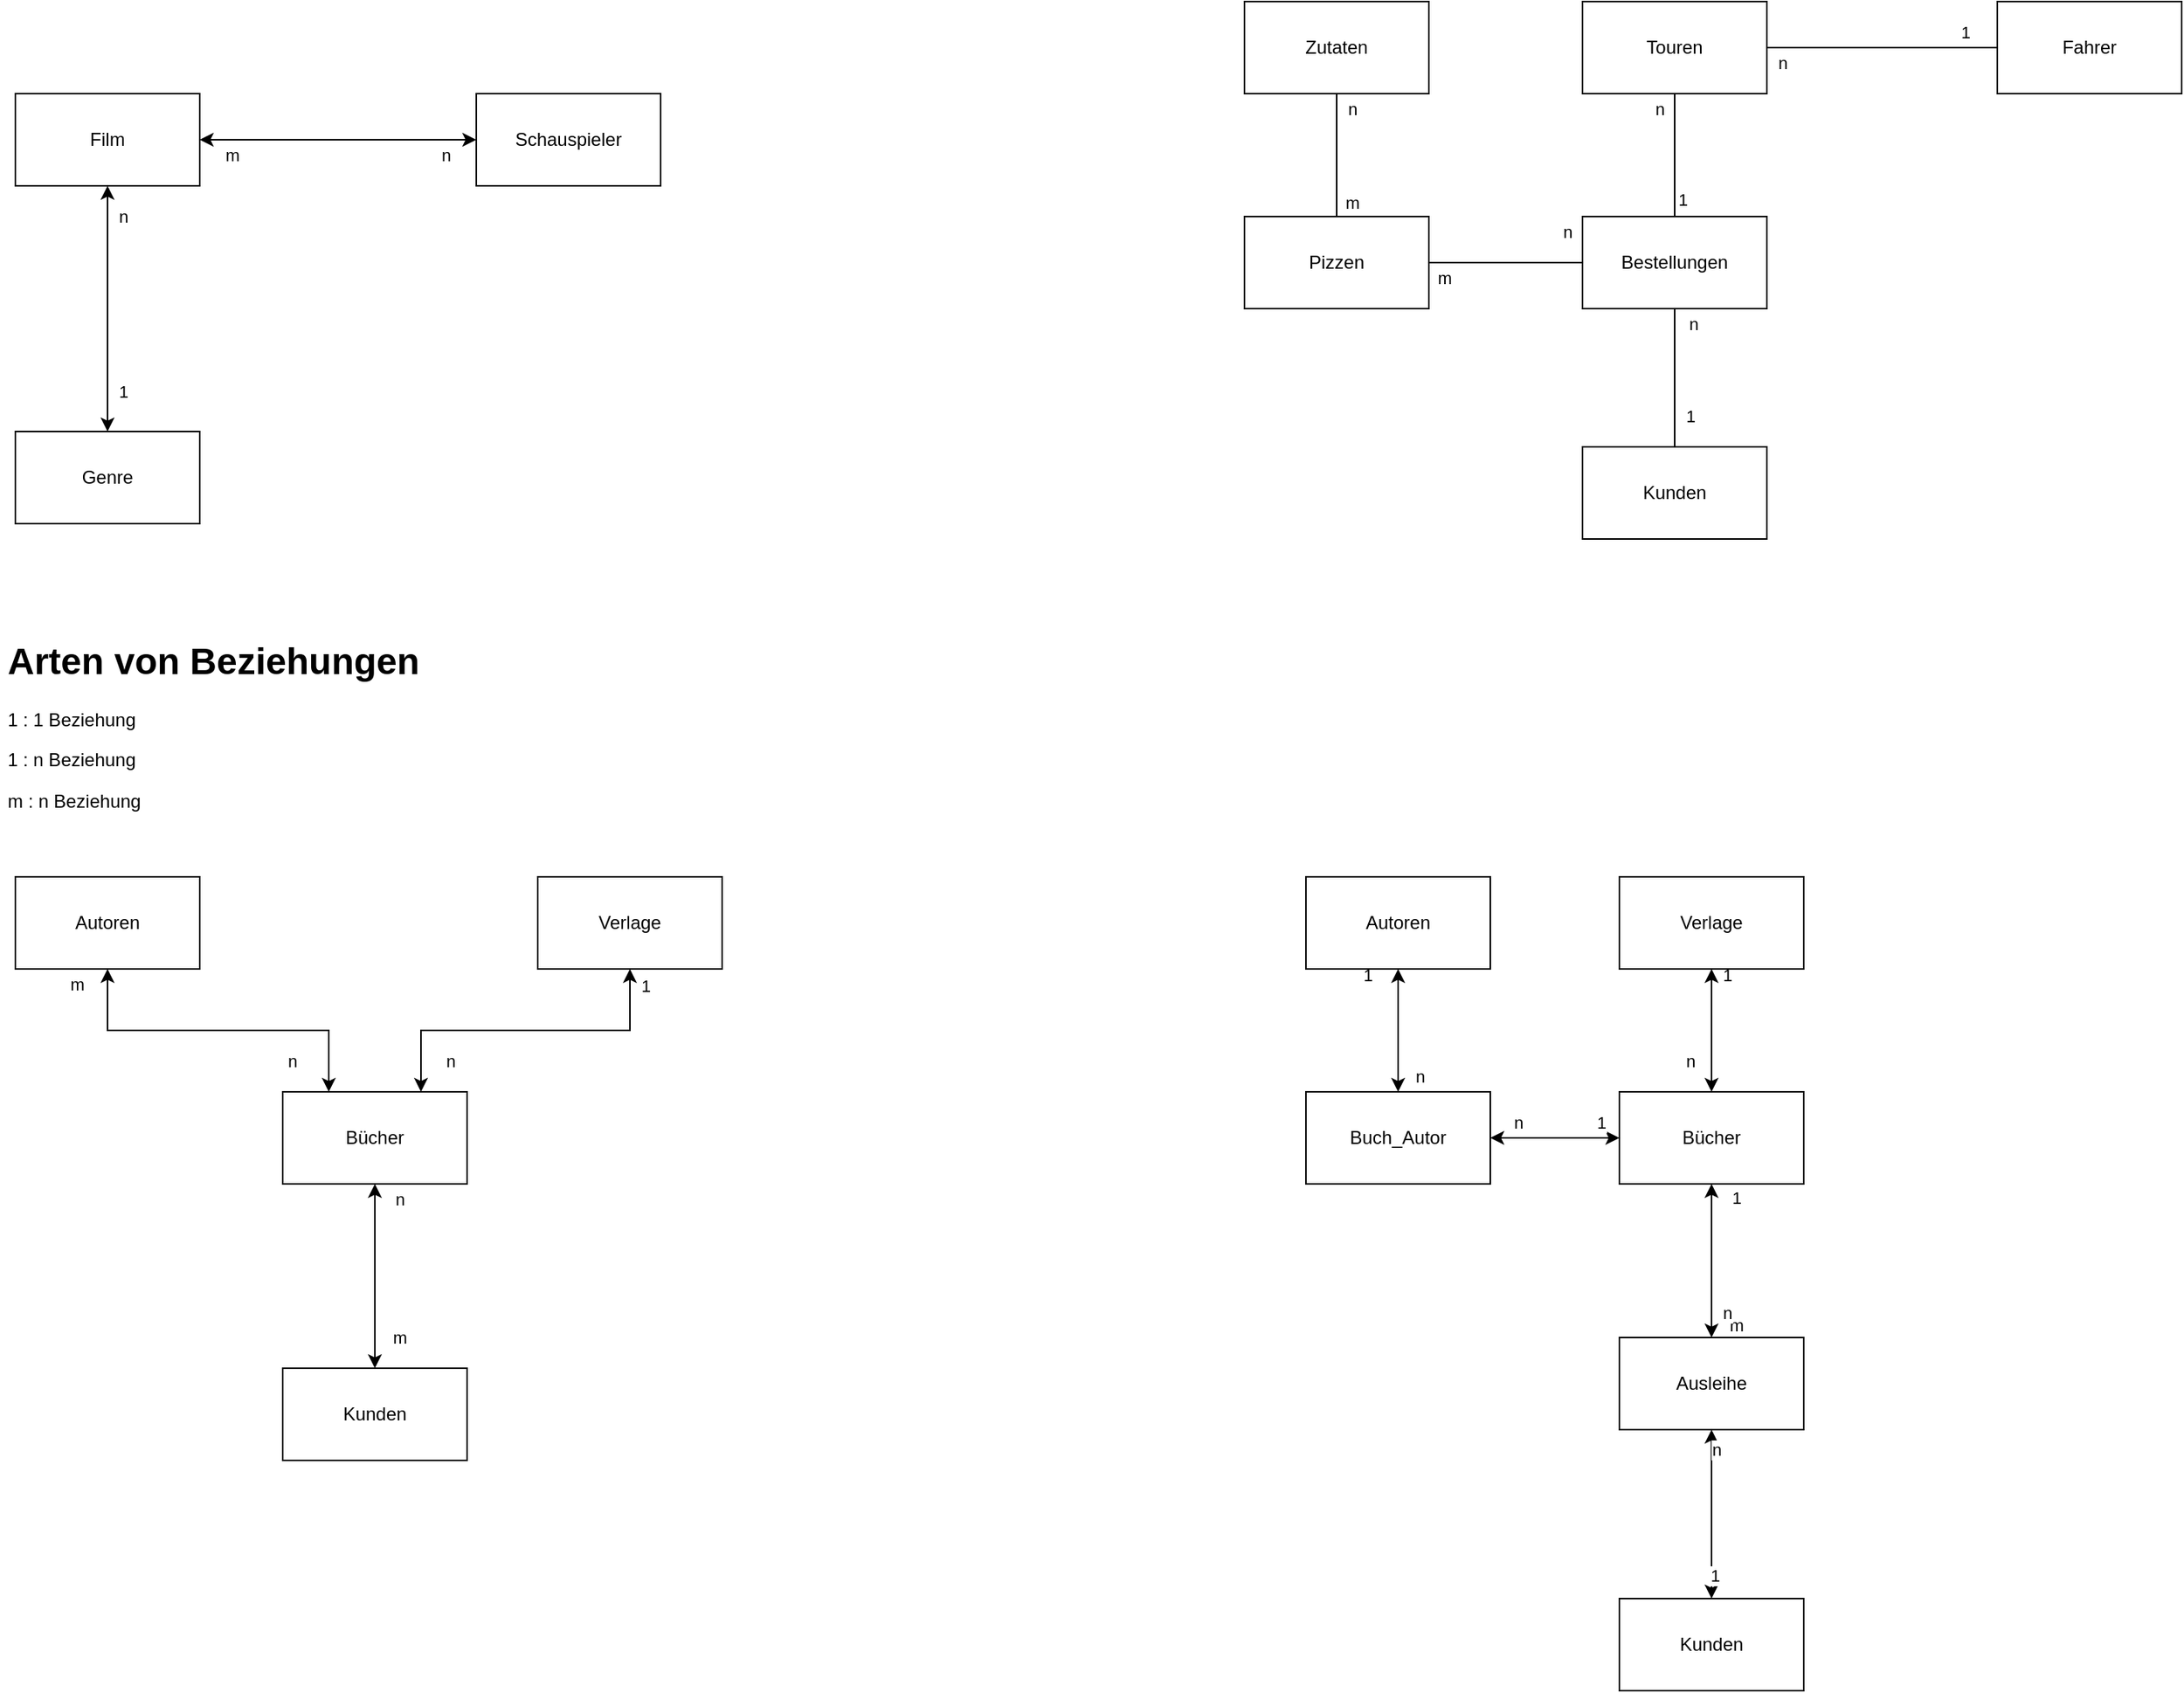 <mxfile version="21.1.2" type="device">
  <diagram name="Seite-1" id="s6zwPOkHVIaQKdSOuICa">
    <mxGraphModel dx="1434" dy="774" grid="1" gridSize="10" guides="1" tooltips="1" connect="1" arrows="1" fold="1" page="1" pageScale="1" pageWidth="827" pageHeight="1169" math="0" shadow="0">
      <root>
        <mxCell id="0" />
        <mxCell id="1" parent="0" />
        <mxCell id="IYP4boaDb1MK-Y9kAv3H-1" value="Film" style="rounded=0;whiteSpace=wrap;html=1;" vertex="1" parent="1">
          <mxGeometry x="90" y="90" width="120" height="60" as="geometry" />
        </mxCell>
        <mxCell id="IYP4boaDb1MK-Y9kAv3H-2" value="Genre" style="rounded=0;whiteSpace=wrap;html=1;" vertex="1" parent="1">
          <mxGeometry x="90" y="310" width="120" height="60" as="geometry" />
        </mxCell>
        <mxCell id="IYP4boaDb1MK-Y9kAv3H-3" value="Schauspieler" style="rounded=0;whiteSpace=wrap;html=1;" vertex="1" parent="1">
          <mxGeometry x="390" y="90" width="120" height="60" as="geometry" />
        </mxCell>
        <mxCell id="IYP4boaDb1MK-Y9kAv3H-10" value="&lt;h1&gt;Arten von Beziehungen&lt;br&gt;&lt;/h1&gt;&lt;p&gt;1 : 1 Beziehung&lt;/p&gt;&lt;p&gt;1 : n Beziehung&lt;/p&gt;&lt;p&gt;m : n Beziehung&lt;br&gt;&lt;/p&gt;" style="text;html=1;strokeColor=none;fillColor=none;spacing=5;spacingTop=-20;whiteSpace=wrap;overflow=hidden;rounded=0;" vertex="1" parent="1">
          <mxGeometry x="80" y="440" width="520" height="130" as="geometry" />
        </mxCell>
        <mxCell id="IYP4boaDb1MK-Y9kAv3H-17" value="" style="endArrow=classic;startArrow=classic;html=1;rounded=0;exitX=0.5;exitY=0;exitDx=0;exitDy=0;entryX=0.5;entryY=1;entryDx=0;entryDy=0;" edge="1" parent="1" source="IYP4boaDb1MK-Y9kAv3H-2" target="IYP4boaDb1MK-Y9kAv3H-1">
          <mxGeometry width="50" height="50" relative="1" as="geometry">
            <mxPoint x="390" y="390" as="sourcePoint" />
            <mxPoint x="440" y="340" as="targetPoint" />
          </mxGeometry>
        </mxCell>
        <mxCell id="IYP4boaDb1MK-Y9kAv3H-19" value="n" style="edgeLabel;html=1;align=center;verticalAlign=middle;resizable=0;points=[];" vertex="1" connectable="0" parent="IYP4boaDb1MK-Y9kAv3H-17">
          <mxGeometry x="0.75" relative="1" as="geometry">
            <mxPoint x="10" as="offset" />
          </mxGeometry>
        </mxCell>
        <mxCell id="IYP4boaDb1MK-Y9kAv3H-20" value="1" style="edgeLabel;html=1;align=center;verticalAlign=middle;resizable=0;points=[];" vertex="1" connectable="0" parent="IYP4boaDb1MK-Y9kAv3H-17">
          <mxGeometry x="-0.675" y="-1" relative="1" as="geometry">
            <mxPoint x="9" as="offset" />
          </mxGeometry>
        </mxCell>
        <mxCell id="IYP4boaDb1MK-Y9kAv3H-18" value="" style="endArrow=classic;startArrow=classic;html=1;rounded=0;exitX=1;exitY=0.5;exitDx=0;exitDy=0;entryX=0;entryY=0.5;entryDx=0;entryDy=0;" edge="1" parent="1" source="IYP4boaDb1MK-Y9kAv3H-1" target="IYP4boaDb1MK-Y9kAv3H-3">
          <mxGeometry width="50" height="50" relative="1" as="geometry">
            <mxPoint x="390" y="390" as="sourcePoint" />
            <mxPoint x="440" y="340" as="targetPoint" />
          </mxGeometry>
        </mxCell>
        <mxCell id="IYP4boaDb1MK-Y9kAv3H-21" value="n" style="edgeLabel;html=1;align=center;verticalAlign=middle;resizable=0;points=[];" vertex="1" connectable="0" parent="IYP4boaDb1MK-Y9kAv3H-18">
          <mxGeometry x="0.778" relative="1" as="geometry">
            <mxPoint y="10" as="offset" />
          </mxGeometry>
        </mxCell>
        <mxCell id="IYP4boaDb1MK-Y9kAv3H-22" value="m" style="edgeLabel;html=1;align=center;verticalAlign=middle;resizable=0;points=[];" vertex="1" connectable="0" parent="IYP4boaDb1MK-Y9kAv3H-18">
          <mxGeometry x="-0.767" relative="1" as="geometry">
            <mxPoint y="10" as="offset" />
          </mxGeometry>
        </mxCell>
        <mxCell id="IYP4boaDb1MK-Y9kAv3H-28" value="n" style="edgeStyle=orthogonalEdgeStyle;rounded=0;orthogonalLoop=1;jettySize=auto;html=1;exitX=0.5;exitY=1;exitDx=0;exitDy=0;entryX=0.5;entryY=0;entryDx=0;entryDy=0;startArrow=classic;startFill=1;" edge="1" parent="1" source="IYP4boaDb1MK-Y9kAv3H-23" target="IYP4boaDb1MK-Y9kAv3H-26">
          <mxGeometry x="-0.833" y="16" relative="1" as="geometry">
            <mxPoint as="offset" />
          </mxGeometry>
        </mxCell>
        <mxCell id="IYP4boaDb1MK-Y9kAv3H-35" value="m" style="edgeLabel;html=1;align=center;verticalAlign=middle;resizable=0;points=[];" vertex="1" connectable="0" parent="IYP4boaDb1MK-Y9kAv3H-28">
          <mxGeometry x="-0.183" y="-1" relative="1" as="geometry">
            <mxPoint x="17" y="51" as="offset" />
          </mxGeometry>
        </mxCell>
        <mxCell id="IYP4boaDb1MK-Y9kAv3H-23" value="Bücher" style="rounded=0;whiteSpace=wrap;html=1;" vertex="1" parent="1">
          <mxGeometry x="264" y="740" width="120" height="60" as="geometry" />
        </mxCell>
        <mxCell id="IYP4boaDb1MK-Y9kAv3H-33" value="m" style="edgeStyle=orthogonalEdgeStyle;rounded=0;orthogonalLoop=1;jettySize=auto;html=1;exitX=0.5;exitY=1;exitDx=0;exitDy=0;entryX=0.25;entryY=0;entryDx=0;entryDy=0;startArrow=classic;startFill=1;" edge="1" parent="1" source="IYP4boaDb1MK-Y9kAv3H-24" target="IYP4boaDb1MK-Y9kAv3H-23">
          <mxGeometry x="-0.911" y="-20" relative="1" as="geometry">
            <mxPoint as="offset" />
          </mxGeometry>
        </mxCell>
        <mxCell id="IYP4boaDb1MK-Y9kAv3H-34" value="n" style="edgeLabel;html=1;align=center;verticalAlign=middle;resizable=0;points=[];" vertex="1" connectable="0" parent="IYP4boaDb1MK-Y9kAv3H-33">
          <mxGeometry x="0.286" y="-2" relative="1" as="geometry">
            <mxPoint x="16" y="18" as="offset" />
          </mxGeometry>
        </mxCell>
        <mxCell id="IYP4boaDb1MK-Y9kAv3H-24" value="&lt;div&gt;Autoren&lt;/div&gt;" style="rounded=0;whiteSpace=wrap;html=1;" vertex="1" parent="1">
          <mxGeometry x="90" y="600" width="120" height="60" as="geometry" />
        </mxCell>
        <mxCell id="IYP4boaDb1MK-Y9kAv3H-30" value="1" style="edgeStyle=orthogonalEdgeStyle;rounded=0;orthogonalLoop=1;jettySize=auto;html=1;exitX=0.5;exitY=1;exitDx=0;exitDy=0;entryX=0.75;entryY=0;entryDx=0;entryDy=0;startArrow=classic;startFill=1;" edge="1" parent="1" source="IYP4boaDb1MK-Y9kAv3H-25" target="IYP4boaDb1MK-Y9kAv3H-23">
          <mxGeometry x="-0.898" y="10" relative="1" as="geometry">
            <mxPoint as="offset" />
          </mxGeometry>
        </mxCell>
        <mxCell id="IYP4boaDb1MK-Y9kAv3H-31" value="n" style="edgeLabel;html=1;align=center;verticalAlign=middle;resizable=0;points=[];" vertex="1" connectable="0" parent="IYP4boaDb1MK-Y9kAv3H-30">
          <mxGeometry x="-0.255" relative="1" as="geometry">
            <mxPoint x="-77" y="20" as="offset" />
          </mxGeometry>
        </mxCell>
        <mxCell id="IYP4boaDb1MK-Y9kAv3H-25" value="Verlage" style="rounded=0;whiteSpace=wrap;html=1;" vertex="1" parent="1">
          <mxGeometry x="430" y="600" width="120" height="60" as="geometry" />
        </mxCell>
        <mxCell id="IYP4boaDb1MK-Y9kAv3H-26" value="Kunden" style="rounded=0;whiteSpace=wrap;html=1;" vertex="1" parent="1">
          <mxGeometry x="264" y="920" width="120" height="60" as="geometry" />
        </mxCell>
        <mxCell id="IYP4boaDb1MK-Y9kAv3H-37" value="1" style="edgeStyle=orthogonalEdgeStyle;rounded=0;orthogonalLoop=1;jettySize=auto;html=1;exitX=0.5;exitY=1;exitDx=0;exitDy=0;startArrow=classic;startFill=1;" edge="1" parent="1" source="IYP4boaDb1MK-Y9kAv3H-39" target="IYP4boaDb1MK-Y9kAv3H-51">
          <mxGeometry x="-0.833" y="16" relative="1" as="geometry">
            <mxPoint as="offset" />
            <mxPoint x="1120" y="1030" as="targetPoint" />
          </mxGeometry>
        </mxCell>
        <mxCell id="IYP4boaDb1MK-Y9kAv3H-38" value="m" style="edgeLabel;html=1;align=center;verticalAlign=middle;resizable=0;points=[];" vertex="1" connectable="0" parent="IYP4boaDb1MK-Y9kAv3H-37">
          <mxGeometry x="-0.183" y="-1" relative="1" as="geometry">
            <mxPoint x="17" y="51" as="offset" />
          </mxGeometry>
        </mxCell>
        <mxCell id="IYP4boaDb1MK-Y9kAv3H-55" value="n" style="edgeLabel;html=1;align=center;verticalAlign=middle;resizable=0;points=[];" vertex="1" connectable="0" parent="IYP4boaDb1MK-Y9kAv3H-37">
          <mxGeometry x="0.526" relative="1" as="geometry">
            <mxPoint x="10" y="7" as="offset" />
          </mxGeometry>
        </mxCell>
        <mxCell id="IYP4boaDb1MK-Y9kAv3H-39" value="Bücher" style="rounded=0;whiteSpace=wrap;html=1;" vertex="1" parent="1">
          <mxGeometry x="1134" y="740" width="120" height="60" as="geometry" />
        </mxCell>
        <mxCell id="IYP4boaDb1MK-Y9kAv3H-40" value="1" style="edgeStyle=orthogonalEdgeStyle;rounded=0;orthogonalLoop=1;jettySize=auto;html=1;exitX=0.5;exitY=1;exitDx=0;exitDy=0;startArrow=classic;startFill=1;" edge="1" parent="1" source="IYP4boaDb1MK-Y9kAv3H-42" target="IYP4boaDb1MK-Y9kAv3H-47">
          <mxGeometry x="-0.911" y="-20" relative="1" as="geometry">
            <mxPoint as="offset" />
          </mxGeometry>
        </mxCell>
        <mxCell id="IYP4boaDb1MK-Y9kAv3H-41" value="n" style="edgeLabel;html=1;align=center;verticalAlign=middle;resizable=0;points=[];" vertex="1" connectable="0" parent="IYP4boaDb1MK-Y9kAv3H-40">
          <mxGeometry x="0.286" y="-2" relative="1" as="geometry">
            <mxPoint x="16" y="18" as="offset" />
          </mxGeometry>
        </mxCell>
        <mxCell id="IYP4boaDb1MK-Y9kAv3H-42" value="&lt;div&gt;Autoren&lt;/div&gt;" style="rounded=0;whiteSpace=wrap;html=1;" vertex="1" parent="1">
          <mxGeometry x="930" y="600" width="120" height="60" as="geometry" />
        </mxCell>
        <mxCell id="IYP4boaDb1MK-Y9kAv3H-43" value="1" style="edgeStyle=orthogonalEdgeStyle;rounded=0;orthogonalLoop=1;jettySize=auto;html=1;exitX=0.5;exitY=1;exitDx=0;exitDy=0;entryX=0.5;entryY=0;entryDx=0;entryDy=0;startArrow=classic;startFill=1;" edge="1" parent="1" source="IYP4boaDb1MK-Y9kAv3H-45" target="IYP4boaDb1MK-Y9kAv3H-39">
          <mxGeometry x="-0.898" y="10" relative="1" as="geometry">
            <mxPoint as="offset" />
          </mxGeometry>
        </mxCell>
        <mxCell id="IYP4boaDb1MK-Y9kAv3H-44" value="n" style="edgeLabel;html=1;align=center;verticalAlign=middle;resizable=0;points=[];" vertex="1" connectable="0" parent="IYP4boaDb1MK-Y9kAv3H-43">
          <mxGeometry x="-0.255" relative="1" as="geometry">
            <mxPoint x="-14" y="30" as="offset" />
          </mxGeometry>
        </mxCell>
        <mxCell id="IYP4boaDb1MK-Y9kAv3H-45" value="Verlage" style="rounded=0;whiteSpace=wrap;html=1;" vertex="1" parent="1">
          <mxGeometry x="1134" y="600" width="120" height="60" as="geometry" />
        </mxCell>
        <mxCell id="IYP4boaDb1MK-Y9kAv3H-52" style="edgeStyle=orthogonalEdgeStyle;rounded=0;orthogonalLoop=1;jettySize=auto;html=1;exitX=0.5;exitY=0;exitDx=0;exitDy=0;entryX=0.5;entryY=1;entryDx=0;entryDy=0;startArrow=classic;startFill=1;" edge="1" parent="1" source="IYP4boaDb1MK-Y9kAv3H-46" target="IYP4boaDb1MK-Y9kAv3H-51">
          <mxGeometry relative="1" as="geometry" />
        </mxCell>
        <mxCell id="IYP4boaDb1MK-Y9kAv3H-53" value="1" style="edgeLabel;html=1;align=center;verticalAlign=middle;resizable=0;points=[];" vertex="1" connectable="0" parent="IYP4boaDb1MK-Y9kAv3H-52">
          <mxGeometry x="-0.72" y="-2" relative="1" as="geometry">
            <mxPoint as="offset" />
          </mxGeometry>
        </mxCell>
        <mxCell id="IYP4boaDb1MK-Y9kAv3H-54" value="n" style="edgeLabel;html=1;align=center;verticalAlign=middle;resizable=0;points=[];" vertex="1" connectable="0" parent="IYP4boaDb1MK-Y9kAv3H-52">
          <mxGeometry x="0.774" y="-3" relative="1" as="geometry">
            <mxPoint as="offset" />
          </mxGeometry>
        </mxCell>
        <mxCell id="IYP4boaDb1MK-Y9kAv3H-46" value="Kunden" style="rounded=0;whiteSpace=wrap;html=1;" vertex="1" parent="1">
          <mxGeometry x="1134" y="1070" width="120" height="60" as="geometry" />
        </mxCell>
        <mxCell id="IYP4boaDb1MK-Y9kAv3H-47" value="Buch_Autor" style="rounded=0;whiteSpace=wrap;html=1;" vertex="1" parent="1">
          <mxGeometry x="930" y="740" width="120" height="60" as="geometry" />
        </mxCell>
        <mxCell id="IYP4boaDb1MK-Y9kAv3H-48" value="" style="endArrow=classic;startArrow=classic;html=1;rounded=0;entryX=0;entryY=0.5;entryDx=0;entryDy=0;exitX=1;exitY=0.5;exitDx=0;exitDy=0;" edge="1" parent="1" source="IYP4boaDb1MK-Y9kAv3H-47" target="IYP4boaDb1MK-Y9kAv3H-39">
          <mxGeometry width="50" height="50" relative="1" as="geometry">
            <mxPoint x="990" y="810" as="sourcePoint" />
            <mxPoint x="1040" y="760" as="targetPoint" />
          </mxGeometry>
        </mxCell>
        <mxCell id="IYP4boaDb1MK-Y9kAv3H-49" value="1" style="edgeLabel;html=1;align=center;verticalAlign=middle;resizable=0;points=[];" vertex="1" connectable="0" parent="IYP4boaDb1MK-Y9kAv3H-48">
          <mxGeometry x="0.714" y="2" relative="1" as="geometry">
            <mxPoint y="-8" as="offset" />
          </mxGeometry>
        </mxCell>
        <mxCell id="IYP4boaDb1MK-Y9kAv3H-50" value="n" style="edgeLabel;html=1;align=center;verticalAlign=middle;resizable=0;points=[];" vertex="1" connectable="0" parent="IYP4boaDb1MK-Y9kAv3H-48">
          <mxGeometry x="-0.571" y="2" relative="1" as="geometry">
            <mxPoint y="-8" as="offset" />
          </mxGeometry>
        </mxCell>
        <mxCell id="IYP4boaDb1MK-Y9kAv3H-51" value="Ausleihe" style="rounded=0;whiteSpace=wrap;html=1;" vertex="1" parent="1">
          <mxGeometry x="1134" y="900" width="120" height="60" as="geometry" />
        </mxCell>
        <mxCell id="IYP4boaDb1MK-Y9kAv3H-62" value="n" style="edgeStyle=orthogonalEdgeStyle;rounded=0;orthogonalLoop=1;jettySize=auto;html=1;exitX=0.5;exitY=0;exitDx=0;exitDy=0;startArrow=none;startFill=0;endArrow=none;endFill=0;" edge="1" parent="1" source="IYP4boaDb1MK-Y9kAv3H-56" target="IYP4boaDb1MK-Y9kAv3H-57">
          <mxGeometry x="0.75" y="-10" relative="1" as="geometry">
            <Array as="points">
              <mxPoint x="950" y="150" />
              <mxPoint x="950" y="150" />
            </Array>
            <mxPoint as="offset" />
          </mxGeometry>
        </mxCell>
        <mxCell id="IYP4boaDb1MK-Y9kAv3H-65" value="m" style="edgeLabel;html=1;align=center;verticalAlign=middle;resizable=0;points=[];" vertex="1" connectable="0" parent="IYP4boaDb1MK-Y9kAv3H-62">
          <mxGeometry x="-0.082" y="-5" relative="1" as="geometry">
            <mxPoint x="5" y="27" as="offset" />
          </mxGeometry>
        </mxCell>
        <mxCell id="IYP4boaDb1MK-Y9kAv3H-56" value="Pizzen" style="rounded=0;whiteSpace=wrap;html=1;" vertex="1" parent="1">
          <mxGeometry x="890" y="170" width="120" height="60" as="geometry" />
        </mxCell>
        <mxCell id="IYP4boaDb1MK-Y9kAv3H-57" value="Zutaten" style="rounded=0;whiteSpace=wrap;html=1;" vertex="1" parent="1">
          <mxGeometry x="890" y="30" width="120" height="60" as="geometry" />
        </mxCell>
        <mxCell id="IYP4boaDb1MK-Y9kAv3H-58" value="Kunden" style="rounded=0;whiteSpace=wrap;html=1;" vertex="1" parent="1">
          <mxGeometry x="1110" y="320" width="120" height="60" as="geometry" />
        </mxCell>
        <mxCell id="IYP4boaDb1MK-Y9kAv3H-59" value="Bestellungen" style="rounded=0;whiteSpace=wrap;html=1;" vertex="1" parent="1">
          <mxGeometry x="1110" y="170" width="120" height="60" as="geometry" />
        </mxCell>
        <mxCell id="IYP4boaDb1MK-Y9kAv3H-60" value="Fahrer" style="rounded=0;whiteSpace=wrap;html=1;" vertex="1" parent="1">
          <mxGeometry x="1380" y="30" width="120" height="60" as="geometry" />
        </mxCell>
        <mxCell id="IYP4boaDb1MK-Y9kAv3H-72" value="n" style="edgeStyle=orthogonalEdgeStyle;rounded=0;orthogonalLoop=1;jettySize=auto;html=1;exitX=0.5;exitY=1;exitDx=0;exitDy=0;startArrow=none;startFill=0;endArrow=none;endFill=0;" edge="1" parent="1" source="IYP4boaDb1MK-Y9kAv3H-61" target="IYP4boaDb1MK-Y9kAv3H-59">
          <mxGeometry x="-0.75" y="-10" relative="1" as="geometry">
            <Array as="points">
              <mxPoint x="1170" y="130" />
              <mxPoint x="1170" y="130" />
            </Array>
            <mxPoint as="offset" />
          </mxGeometry>
        </mxCell>
        <mxCell id="IYP4boaDb1MK-Y9kAv3H-73" value="1" style="edgeLabel;html=1;align=center;verticalAlign=middle;resizable=0;points=[];" vertex="1" connectable="0" parent="IYP4boaDb1MK-Y9kAv3H-72">
          <mxGeometry x="0.709" y="5" relative="1" as="geometry">
            <mxPoint as="offset" />
          </mxGeometry>
        </mxCell>
        <mxCell id="IYP4boaDb1MK-Y9kAv3H-74" style="edgeStyle=orthogonalEdgeStyle;rounded=0;orthogonalLoop=1;jettySize=auto;html=1;exitX=1;exitY=0.5;exitDx=0;exitDy=0;entryX=0;entryY=0.5;entryDx=0;entryDy=0;startArrow=none;startFill=0;endArrow=none;endFill=0;" edge="1" parent="1" source="IYP4boaDb1MK-Y9kAv3H-61" target="IYP4boaDb1MK-Y9kAv3H-60">
          <mxGeometry relative="1" as="geometry" />
        </mxCell>
        <mxCell id="IYP4boaDb1MK-Y9kAv3H-75" value="n" style="edgeLabel;html=1;align=center;verticalAlign=middle;resizable=0;points=[];" vertex="1" connectable="0" parent="IYP4boaDb1MK-Y9kAv3H-74">
          <mxGeometry x="-0.68" y="2" relative="1" as="geometry">
            <mxPoint x="-14" y="12" as="offset" />
          </mxGeometry>
        </mxCell>
        <mxCell id="IYP4boaDb1MK-Y9kAv3H-76" value="1" style="edgeLabel;html=1;align=center;verticalAlign=middle;resizable=0;points=[];" vertex="1" connectable="0" parent="IYP4boaDb1MK-Y9kAv3H-74">
          <mxGeometry x="0.72" y="2" relative="1" as="geometry">
            <mxPoint y="-8" as="offset" />
          </mxGeometry>
        </mxCell>
        <mxCell id="IYP4boaDb1MK-Y9kAv3H-61" value="Touren" style="rounded=0;whiteSpace=wrap;html=1;" vertex="1" parent="1">
          <mxGeometry x="1110" y="30" width="120" height="60" as="geometry" />
        </mxCell>
        <mxCell id="IYP4boaDb1MK-Y9kAv3H-66" value="" style="endArrow=none;startArrow=none;html=1;rounded=0;exitX=1;exitY=0.5;exitDx=0;exitDy=0;entryX=0;entryY=0.5;entryDx=0;entryDy=0;startFill=0;endFill=0;" edge="1" parent="1" source="IYP4boaDb1MK-Y9kAv3H-56" target="IYP4boaDb1MK-Y9kAv3H-59">
          <mxGeometry width="50" height="50" relative="1" as="geometry">
            <mxPoint x="1370" y="360" as="sourcePoint" />
            <mxPoint x="1420" y="310" as="targetPoint" />
          </mxGeometry>
        </mxCell>
        <mxCell id="IYP4boaDb1MK-Y9kAv3H-67" value="m" style="edgeLabel;html=1;align=center;verticalAlign=middle;resizable=0;points=[];" vertex="1" connectable="0" parent="IYP4boaDb1MK-Y9kAv3H-66">
          <mxGeometry x="-0.2" y="-4" relative="1" as="geometry">
            <mxPoint x="-30" y="6" as="offset" />
          </mxGeometry>
        </mxCell>
        <mxCell id="IYP4boaDb1MK-Y9kAv3H-68" value="n" style="edgeLabel;html=1;align=center;verticalAlign=middle;resizable=0;points=[];" vertex="1" connectable="0" parent="IYP4boaDb1MK-Y9kAv3H-66">
          <mxGeometry x="0.5" y="1" relative="1" as="geometry">
            <mxPoint x="15" y="-19" as="offset" />
          </mxGeometry>
        </mxCell>
        <mxCell id="IYP4boaDb1MK-Y9kAv3H-69" value="" style="endArrow=none;startArrow=none;html=1;rounded=0;entryX=0.5;entryY=1;entryDx=0;entryDy=0;exitX=0.5;exitY=0;exitDx=0;exitDy=0;startFill=0;endFill=0;" edge="1" parent="1" source="IYP4boaDb1MK-Y9kAv3H-58" target="IYP4boaDb1MK-Y9kAv3H-59">
          <mxGeometry width="50" height="50" relative="1" as="geometry">
            <mxPoint x="1170" y="310" as="sourcePoint" />
            <mxPoint x="1420" y="310" as="targetPoint" />
          </mxGeometry>
        </mxCell>
        <mxCell id="IYP4boaDb1MK-Y9kAv3H-70" value="1" style="edgeLabel;html=1;align=center;verticalAlign=middle;resizable=0;points=[];" vertex="1" connectable="0" parent="IYP4boaDb1MK-Y9kAv3H-69">
          <mxGeometry x="0.6" relative="1" as="geometry">
            <mxPoint x="10" y="52" as="offset" />
          </mxGeometry>
        </mxCell>
        <mxCell id="IYP4boaDb1MK-Y9kAv3H-71" value="n" style="edgeLabel;html=1;align=center;verticalAlign=middle;resizable=0;points=[];" vertex="1" connectable="0" parent="IYP4boaDb1MK-Y9kAv3H-69">
          <mxGeometry x="-0.644" y="-1" relative="1" as="geometry">
            <mxPoint x="11" y="-64" as="offset" />
          </mxGeometry>
        </mxCell>
      </root>
    </mxGraphModel>
  </diagram>
</mxfile>
